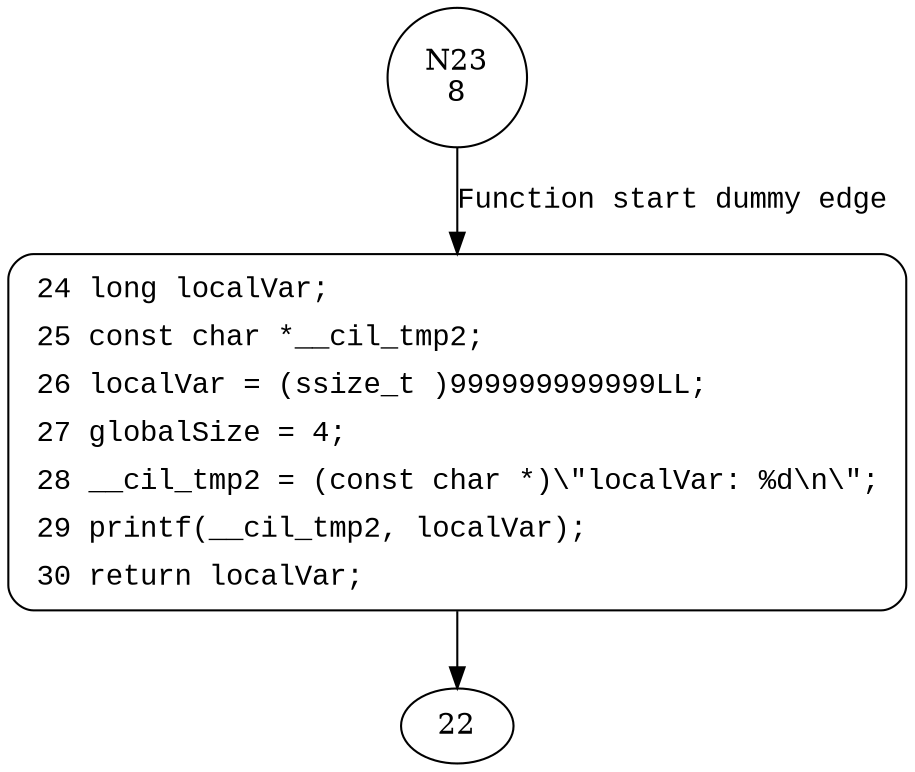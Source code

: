 digraph getService {
23 [shape="circle" label="N23\n8"]
24 [shape="circle" label="N24\n7"]
24 [style="filled,bold" penwidth="1" fillcolor="white" fontname="Courier New" shape="Mrecord" label=<<table border="0" cellborder="0" cellpadding="3" bgcolor="white"><tr><td align="right">24</td><td align="left">long localVar;</td></tr><tr><td align="right">25</td><td align="left">const char *__cil_tmp2;</td></tr><tr><td align="right">26</td><td align="left">localVar = (ssize_t )999999999999LL;</td></tr><tr><td align="right">27</td><td align="left">globalSize = 4;</td></tr><tr><td align="right">28</td><td align="left">__cil_tmp2 = (const char *)\"localVar: %d\n\";</td></tr><tr><td align="right">29</td><td align="left">printf(__cil_tmp2, localVar);</td></tr><tr><td align="right">30</td><td align="left">return localVar;</td></tr></table>>]
24 -> 22[label=""]
23 -> 24 [label="Function start dummy edge" fontname="Courier New"]
}
